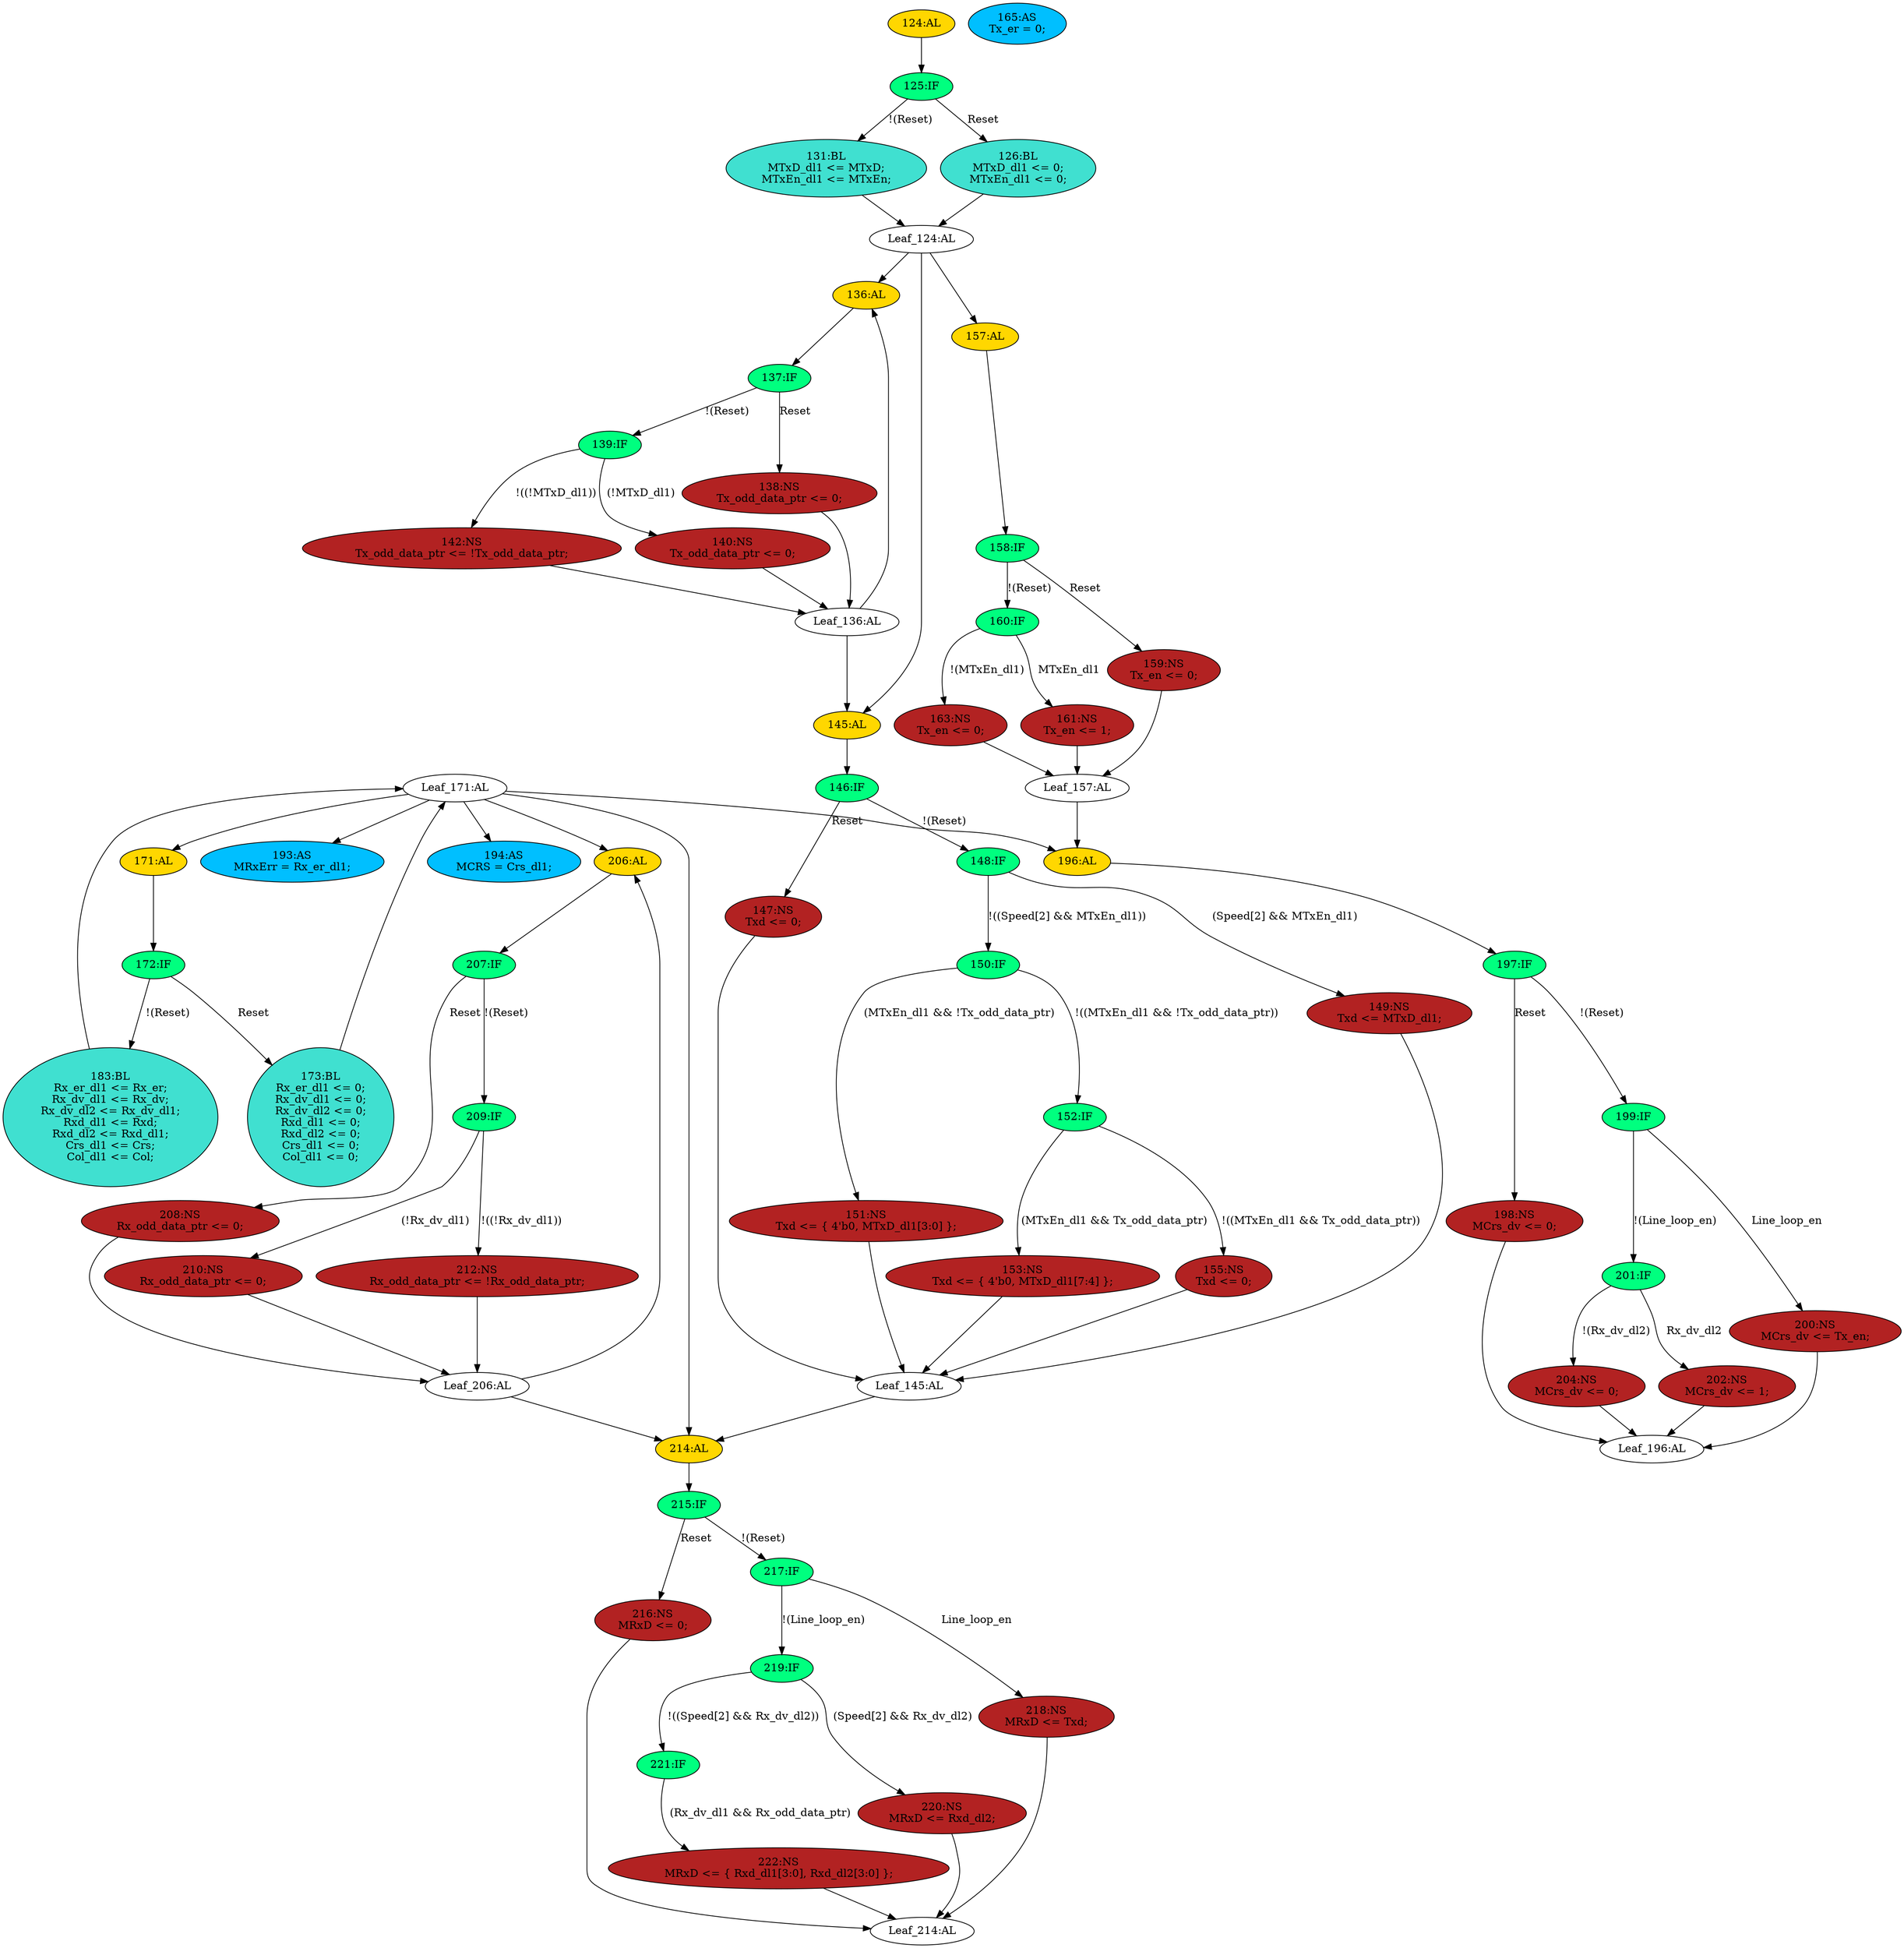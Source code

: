 strict digraph "compose( ,  )" {
	node [label="\N"];
	"131:BL"	 [ast="<pyverilog.vparser.ast.Block object at 0x7f8874e6c610>",
		fillcolor=turquoise,
		label="131:BL
MTxD_dl1 <= MTxD;
MTxEn_dl1 <= MTxEn;",
		statements="[<pyverilog.vparser.ast.NonblockingSubstitution object at 0x7f8874e6c650>, <pyverilog.vparser.ast.NonblockingSubstitution object \
at 0x7f8874e6c790>]",
		style=filled,
		typ=Block];
	"Leaf_124:AL"	 [def_var="['MTxEn_dl1', 'MTxD_dl1']",
		label="Leaf_124:AL"];
	"131:BL" -> "Leaf_124:AL"	 [cond="[]",
		lineno=None];
	"165:AS"	 [ast="<pyverilog.vparser.ast.Assign object at 0x7f88752784d0>",
		def_var="['Tx_er']",
		fillcolor=deepskyblue,
		label="165:AS
Tx_er = 0;",
		statements="[]",
		style=filled,
		typ=Assign,
		use_var="[]"];
	"216:NS"	 [ast="<pyverilog.vparser.ast.NonblockingSubstitution object at 0x7f8875281090>",
		fillcolor=firebrick,
		label="216:NS
MRxD <= 0;",
		statements="[<pyverilog.vparser.ast.NonblockingSubstitution object at 0x7f8875281090>]",
		style=filled,
		typ=NonblockingSubstitution];
	"Leaf_214:AL"	 [def_var="['MRxD']",
		label="Leaf_214:AL"];
	"216:NS" -> "Leaf_214:AL"	 [cond="[]",
		lineno=None];
	"Leaf_171:AL"	 [def_var="['Rxd_dl1', 'Rxd_dl2', 'Col_dl1', 'Rx_er_dl1', 'Crs_dl1', 'Rx_dv_dl2', 'Rx_dv_dl1']",
		label="Leaf_171:AL"];
	"193:AS"	 [ast="<pyverilog.vparser.ast.Assign object at 0x7f887527db50>",
		def_var="['MRxErr']",
		fillcolor=deepskyblue,
		label="193:AS
MRxErr = Rx_er_dl1;",
		statements="[]",
		style=filled,
		typ=Assign,
		use_var="['Rx_er_dl1']"];
	"Leaf_171:AL" -> "193:AS";
	"214:AL"	 [ast="<pyverilog.vparser.ast.Always object at 0x7f8874e46f10>",
		clk_sens=False,
		fillcolor=gold,
		label="214:AL",
		sens="['MAC_rx_clk', 'Reset']",
		statements="[]",
		style=filled,
		typ=Always,
		use_var="['Reset', 'Rxd_dl1', 'Rxd_dl2', 'Txd', 'Line_loop_en', 'Rx_odd_data_ptr', 'Speed', 'Rx_dv_dl2', 'Rx_dv_dl1']"];
	"Leaf_171:AL" -> "214:AL";
	"196:AL"	 [ast="<pyverilog.vparser.ast.Always object at 0x7f887527ded0>",
		clk_sens=False,
		fillcolor=gold,
		label="196:AL",
		sens="['MAC_rx_clk', 'Reset']",
		statements="[]",
		style=filled,
		typ=Always,
		use_var="['Reset', 'Line_loop_en', 'Rx_dv_dl2', 'Tx_en']"];
	"Leaf_171:AL" -> "196:AL";
	"194:AS"	 [ast="<pyverilog.vparser.ast.Assign object at 0x7f887527dc90>",
		def_var="['MCRS']",
		fillcolor=deepskyblue,
		label="194:AS
MCRS = Crs_dl1;",
		statements="[]",
		style=filled,
		typ=Assign,
		use_var="['Crs_dl1']"];
	"Leaf_171:AL" -> "194:AS";
	"171:AL"	 [ast="<pyverilog.vparser.ast.Always object at 0x7f8875278810>",
		clk_sens=False,
		fillcolor=gold,
		label="171:AL",
		sens="['MAC_rx_clk', 'Reset']",
		statements="[]",
		style=filled,
		typ=Always,
		use_var="['Reset', 'Crs', 'Rx_dv', 'Rxd_dl1', 'Rxd', 'Rx_er', 'Col', 'Rx_dv_dl1']"];
	"Leaf_171:AL" -> "171:AL";
	"206:AL"	 [ast="<pyverilog.vparser.ast.Always object at 0x7f8874e466d0>",
		clk_sens=False,
		fillcolor=gold,
		label="206:AL",
		sens="['MAC_rx_clk', 'Reset']",
		statements="[]",
		style=filled,
		typ=Always,
		use_var="['Reset', 'Rx_dv_dl1', 'Rx_odd_data_ptr']"];
	"Leaf_171:AL" -> "206:AL";
	"Leaf_136:AL"	 [def_var="['Tx_odd_data_ptr']",
		label="Leaf_136:AL"];
	"136:AL"	 [ast="<pyverilog.vparser.ast.Always object at 0x7f8874e6c950>",
		clk_sens=True,
		fillcolor=gold,
		label="136:AL",
		sens="['MAC_tx_clk', 'Reset']",
		statements="[]",
		style=filled,
		typ=Always,
		use_var="['Reset', 'Tx_odd_data_ptr', 'MTxD_dl1']"];
	"Leaf_136:AL" -> "136:AL";
	"145:AL"	 [ast="<pyverilog.vparser.ast.Always object at 0x7f8874ea4150>",
		clk_sens=True,
		fillcolor=gold,
		label="145:AL",
		sens="['MAC_tx_clk', 'Reset']",
		statements="[]",
		style=filled,
		typ=Always,
		use_var="['Reset', 'MTxEn_dl1', 'MTxD_dl1', 'Speed', 'Tx_odd_data_ptr']"];
	"Leaf_136:AL" -> "145:AL";
	"125:IF"	 [ast="<pyverilog.vparser.ast.IfStatement object at 0x7f8874e6c450>",
		fillcolor=springgreen,
		label="125:IF",
		statements="[]",
		style=filled,
		typ=IfStatement];
	"125:IF" -> "131:BL"	 [cond="['Reset']",
		label="!(Reset)",
		lineno=125];
	"126:BL"	 [ast="<pyverilog.vparser.ast.Block object at 0x7f8874e6c310>",
		fillcolor=turquoise,
		label="126:BL
MTxD_dl1 <= 0;
MTxEn_dl1 <= 0;",
		statements="[<pyverilog.vparser.ast.NonblockingSubstitution object at 0x7f8874e6c350>, <pyverilog.vparser.ast.NonblockingSubstitution object \
at 0x7f8874e6c490>]",
		style=filled,
		typ=Block];
	"125:IF" -> "126:BL"	 [cond="['Reset']",
		label=Reset,
		lineno=125];
	"140:NS"	 [ast="<pyverilog.vparser.ast.NonblockingSubstitution object at 0x7f8874e6cdd0>",
		fillcolor=firebrick,
		label="140:NS
Tx_odd_data_ptr <= 0;",
		statements="[<pyverilog.vparser.ast.NonblockingSubstitution object at 0x7f8874e6cdd0>]",
		style=filled,
		typ=NonblockingSubstitution];
	"140:NS" -> "Leaf_136:AL"	 [cond="[]",
		lineno=None];
	"149:NS"	 [ast="<pyverilog.vparser.ast.NonblockingSubstitution object at 0x7f8874ea4610>",
		fillcolor=firebrick,
		label="149:NS
Txd <= MTxD_dl1;",
		statements="[<pyverilog.vparser.ast.NonblockingSubstitution object at 0x7f8874ea4610>]",
		style=filled,
		typ=NonblockingSubstitution];
	"Leaf_145:AL"	 [def_var="['Txd']",
		label="Leaf_145:AL"];
	"149:NS" -> "Leaf_145:AL"	 [cond="[]",
		lineno=None];
	"126:BL" -> "Leaf_124:AL"	 [cond="[]",
		lineno=None];
	"152:IF"	 [ast="<pyverilog.vparser.ast.IfStatement object at 0x7f8874ea4f50>",
		fillcolor=springgreen,
		label="152:IF",
		statements="[]",
		style=filled,
		typ=IfStatement];
	"153:NS"	 [ast="<pyverilog.vparser.ast.NonblockingSubstitution object at 0x7f8874ea4fd0>",
		fillcolor=firebrick,
		label="153:NS
Txd <= { 4'b0, MTxD_dl1[7:4] };",
		statements="[<pyverilog.vparser.ast.NonblockingSubstitution object at 0x7f8874ea4fd0>]",
		style=filled,
		typ=NonblockingSubstitution];
	"152:IF" -> "153:NS"	 [cond="['MTxEn_dl1', 'Tx_odd_data_ptr']",
		label="(MTxEn_dl1 && Tx_odd_data_ptr)",
		lineno=152];
	"155:NS"	 [ast="<pyverilog.vparser.ast.NonblockingSubstitution object at 0x7f8875278110>",
		fillcolor=firebrick,
		label="155:NS
Txd <= 0;",
		statements="[<pyverilog.vparser.ast.NonblockingSubstitution object at 0x7f8875278110>]",
		style=filled,
		typ=NonblockingSubstitution];
	"152:IF" -> "155:NS"	 [cond="['MTxEn_dl1', 'Tx_odd_data_ptr']",
		label="!((MTxEn_dl1 && Tx_odd_data_ptr))",
		lineno=152];
	"204:NS"	 [ast="<pyverilog.vparser.ast.NonblockingSubstitution object at 0x7f8874e46710>",
		fillcolor=firebrick,
		label="204:NS
MCrs_dv <= 0;",
		statements="[<pyverilog.vparser.ast.NonblockingSubstitution object at 0x7f8874e46710>]",
		style=filled,
		typ=NonblockingSubstitution];
	"Leaf_196:AL"	 [def_var="['MCrs_dv']",
		label="Leaf_196:AL"];
	"204:NS" -> "Leaf_196:AL"	 [cond="[]",
		lineno=None];
	"219:IF"	 [ast="<pyverilog.vparser.ast.IfStatement object at 0x7f8875281690>",
		fillcolor=springgreen,
		label="219:IF",
		statements="[]",
		style=filled,
		typ=IfStatement];
	"220:NS"	 [ast="<pyverilog.vparser.ast.NonblockingSubstitution object at 0x7f88752816d0>",
		fillcolor=firebrick,
		label="220:NS
MRxD <= Rxd_dl2;",
		statements="[<pyverilog.vparser.ast.NonblockingSubstitution object at 0x7f88752816d0>]",
		style=filled,
		typ=NonblockingSubstitution];
	"219:IF" -> "220:NS"	 [cond="['Speed', 'Rx_dv_dl2']",
		label="(Speed[2] && Rx_dv_dl2)",
		lineno=219];
	"221:IF"	 [ast="<pyverilog.vparser.ast.IfStatement object at 0x7f88752818d0>",
		fillcolor=springgreen,
		label="221:IF",
		statements="[]",
		style=filled,
		typ=IfStatement];
	"219:IF" -> "221:IF"	 [cond="['Speed', 'Rx_dv_dl2']",
		label="!((Speed[2] && Rx_dv_dl2))",
		lineno=219];
	"153:NS" -> "Leaf_145:AL"	 [cond="[]",
		lineno=None];
	"222:NS"	 [ast="<pyverilog.vparser.ast.NonblockingSubstitution object at 0x7f8875281c90>",
		fillcolor=firebrick,
		label="222:NS
MRxD <= { Rxd_dl1[3:0], Rxd_dl2[3:0] };",
		statements="[<pyverilog.vparser.ast.NonblockingSubstitution object at 0x7f8875281c90>]",
		style=filled,
		typ=NonblockingSubstitution];
	"222:NS" -> "Leaf_214:AL"	 [cond="[]",
		lineno=None];
	"Leaf_124:AL" -> "136:AL";
	"Leaf_124:AL" -> "145:AL";
	"157:AL"	 [ast="<pyverilog.vparser.ast.Always object at 0x7f8874ea4a10>",
		clk_sens=True,
		fillcolor=gold,
		label="157:AL",
		sens="['MAC_tx_clk', 'Reset']",
		statements="[]",
		style=filled,
		typ=Always,
		use_var="['Reset', 'MTxEn_dl1']"];
	"Leaf_124:AL" -> "157:AL";
	"Leaf_145:AL" -> "214:AL";
	"197:IF"	 [ast="<pyverilog.vparser.ast.IfStatement object at 0x7f887527dfd0>",
		fillcolor=springgreen,
		label="197:IF",
		statements="[]",
		style=filled,
		typ=IfStatement];
	"199:IF"	 [ast="<pyverilog.vparser.ast.IfStatement object at 0x7f8874e462d0>",
		fillcolor=springgreen,
		label="199:IF",
		statements="[]",
		style=filled,
		typ=IfStatement];
	"197:IF" -> "199:IF"	 [cond="['Reset']",
		label="!(Reset)",
		lineno=197];
	"198:NS"	 [ast="<pyverilog.vparser.ast.NonblockingSubstitution object at 0x7f8874e46050>",
		fillcolor=firebrick,
		label="198:NS
MCrs_dv <= 0;",
		statements="[<pyverilog.vparser.ast.NonblockingSubstitution object at 0x7f8874e46050>]",
		style=filled,
		typ=NonblockingSubstitution];
	"197:IF" -> "198:NS"	 [cond="['Reset']",
		label=Reset,
		lineno=197];
	"215:IF"	 [ast="<pyverilog.vparser.ast.IfStatement object at 0x7f8875281050>",
		fillcolor=springgreen,
		label="215:IF",
		statements="[]",
		style=filled,
		typ=IfStatement];
	"215:IF" -> "216:NS"	 [cond="['Reset']",
		label=Reset,
		lineno=215];
	"217:IF"	 [ast="<pyverilog.vparser.ast.IfStatement object at 0x7f8875281310>",
		fillcolor=springgreen,
		label="217:IF",
		statements="[]",
		style=filled,
		typ=IfStatement];
	"215:IF" -> "217:IF"	 [cond="['Reset']",
		label="!(Reset)",
		lineno=215];
	"212:NS"	 [ast="<pyverilog.vparser.ast.NonblockingSubstitution object at 0x7f8874e46e10>",
		fillcolor=firebrick,
		label="212:NS
Rx_odd_data_ptr <= !Rx_odd_data_ptr;",
		statements="[<pyverilog.vparser.ast.NonblockingSubstitution object at 0x7f8874e46e10>]",
		style=filled,
		typ=NonblockingSubstitution];
	"Leaf_206:AL"	 [def_var="['Rx_odd_data_ptr']",
		label="Leaf_206:AL"];
	"212:NS" -> "Leaf_206:AL"	 [cond="[]",
		lineno=None];
	"209:IF"	 [ast="<pyverilog.vparser.ast.IfStatement object at 0x7f8874e46c90>",
		fillcolor=springgreen,
		label="209:IF",
		statements="[]",
		style=filled,
		typ=IfStatement];
	"209:IF" -> "212:NS"	 [cond="['Rx_dv_dl1']",
		label="!((!Rx_dv_dl1))",
		lineno=209];
	"210:NS"	 [ast="<pyverilog.vparser.ast.NonblockingSubstitution object at 0x7f8874e46bd0>",
		fillcolor=firebrick,
		label="210:NS
Rx_odd_data_ptr <= 0;",
		statements="[<pyverilog.vparser.ast.NonblockingSubstitution object at 0x7f8874e46bd0>]",
		style=filled,
		typ=NonblockingSubstitution];
	"209:IF" -> "210:NS"	 [cond="['Rx_dv_dl1']",
		label="(!Rx_dv_dl1)",
		lineno=209];
	"Leaf_157:AL"	 [def_var="['Tx_en']",
		label="Leaf_157:AL"];
	"Leaf_157:AL" -> "196:AL";
	"Leaf_206:AL" -> "214:AL";
	"Leaf_206:AL" -> "206:AL";
	"137:IF"	 [ast="<pyverilog.vparser.ast.IfStatement object at 0x7f8874e6ca90>",
		fillcolor=springgreen,
		label="137:IF",
		statements="[]",
		style=filled,
		typ=IfStatement];
	"139:IF"	 [ast="<pyverilog.vparser.ast.IfStatement object at 0x7f8874e6ce90>",
		fillcolor=springgreen,
		label="139:IF",
		statements="[]",
		style=filled,
		typ=IfStatement];
	"137:IF" -> "139:IF"	 [cond="['Reset']",
		label="!(Reset)",
		lineno=137];
	"138:NS"	 [ast="<pyverilog.vparser.ast.NonblockingSubstitution object at 0x7f8874e6cad0>",
		fillcolor=firebrick,
		label="138:NS
Tx_odd_data_ptr <= 0;",
		statements="[<pyverilog.vparser.ast.NonblockingSubstitution object at 0x7f8874e6cad0>]",
		style=filled,
		typ=NonblockingSubstitution];
	"137:IF" -> "138:NS"	 [cond="['Reset']",
		label=Reset,
		lineno=137];
	"173:BL"	 [ast="<pyverilog.vparser.ast.Block object at 0x7f8875278f90>",
		fillcolor=turquoise,
		label="173:BL
Rx_er_dl1 <= 0;
Rx_dv_dl1 <= 0;
Rx_dv_dl2 <= 0;
Rxd_dl1 <= 0;
Rxd_dl2 <= 0;
Crs_dl1 <= 0;
Col_dl1 <= 0;",
		statements="[<pyverilog.vparser.ast.NonblockingSubstitution object at 0x7f8875278990>, <pyverilog.vparser.ast.NonblockingSubstitution object \
at 0x7f8875278ad0>, <pyverilog.vparser.ast.NonblockingSubstitution object at 0x7f8875278c10>, <pyverilog.vparser.ast.NonblockingSubstitution \
object at 0x7f8875278d50>, <pyverilog.vparser.ast.NonblockingSubstitution object at 0x7f8875278e90>, <pyverilog.vparser.ast.NonblockingSubstitution \
object at 0x7f8875278fd0>, <pyverilog.vparser.ast.NonblockingSubstitution object at 0x7f887527d150>]",
		style=filled,
		typ=Block];
	"173:BL" -> "Leaf_171:AL"	 [cond="[]",
		lineno=None];
	"146:IF"	 [ast="<pyverilog.vparser.ast.IfStatement object at 0x7f8874ea4250>",
		fillcolor=springgreen,
		label="146:IF",
		statements="[]",
		style=filled,
		typ=IfStatement];
	"147:NS"	 [ast="<pyverilog.vparser.ast.NonblockingSubstitution object at 0x7f8874ea4290>",
		fillcolor=firebrick,
		label="147:NS
Txd <= 0;",
		statements="[<pyverilog.vparser.ast.NonblockingSubstitution object at 0x7f8874ea4290>]",
		style=filled,
		typ=NonblockingSubstitution];
	"146:IF" -> "147:NS"	 [cond="['Reset']",
		label=Reset,
		lineno=146];
	"148:IF"	 [ast="<pyverilog.vparser.ast.IfStatement object at 0x7f8874ea45d0>",
		fillcolor=springgreen,
		label="148:IF",
		statements="[]",
		style=filled,
		typ=IfStatement];
	"146:IF" -> "148:IF"	 [cond="['Reset']",
		label="!(Reset)",
		lineno=146];
	"136:AL" -> "137:IF"	 [cond="[]",
		lineno=None];
	"208:NS"	 [ast="<pyverilog.vparser.ast.NonblockingSubstitution object at 0x7f8874e468d0>",
		fillcolor=firebrick,
		label="208:NS
Rx_odd_data_ptr <= 0;",
		statements="[<pyverilog.vparser.ast.NonblockingSubstitution object at 0x7f8874e468d0>]",
		style=filled,
		typ=NonblockingSubstitution];
	"208:NS" -> "Leaf_206:AL"	 [cond="[]",
		lineno=None];
	"214:AL" -> "215:IF"	 [cond="[]",
		lineno=None];
	"150:IF"	 [ast="<pyverilog.vparser.ast.IfStatement object at 0x7f8874ea4ad0>",
		fillcolor=springgreen,
		label="150:IF",
		statements="[]",
		style=filled,
		typ=IfStatement];
	"150:IF" -> "152:IF"	 [cond="['MTxEn_dl1', 'Tx_odd_data_ptr']",
		label="!((MTxEn_dl1 && !Tx_odd_data_ptr))",
		lineno=150];
	"151:NS"	 [ast="<pyverilog.vparser.ast.NonblockingSubstitution object at 0x7f8874ea4b50>",
		fillcolor=firebrick,
		label="151:NS
Txd <= { 4'b0, MTxD_dl1[3:0] };",
		statements="[<pyverilog.vparser.ast.NonblockingSubstitution object at 0x7f8874ea4b50>]",
		style=filled,
		typ=NonblockingSubstitution];
	"150:IF" -> "151:NS"	 [cond="['MTxEn_dl1', 'Tx_odd_data_ptr']",
		label="(MTxEn_dl1 && !Tx_odd_data_ptr)",
		lineno=150];
	"196:AL" -> "197:IF"	 [cond="[]",
		lineno=None];
	"207:IF"	 [ast="<pyverilog.vparser.ast.IfStatement object at 0x7f8874e46890>",
		fillcolor=springgreen,
		label="207:IF",
		statements="[]",
		style=filled,
		typ=IfStatement];
	"207:IF" -> "209:IF"	 [cond="['Reset']",
		label="!(Reset)",
		lineno=207];
	"207:IF" -> "208:NS"	 [cond="['Reset']",
		label=Reset,
		lineno=207];
	"145:AL" -> "146:IF"	 [cond="[]",
		lineno=None];
	"201:IF"	 [ast="<pyverilog.vparser.ast.IfStatement object at 0x7f8874e46550>",
		fillcolor=springgreen,
		label="201:IF",
		statements="[]",
		style=filled,
		typ=IfStatement];
	"199:IF" -> "201:IF"	 [cond="['Line_loop_en']",
		label="!(Line_loop_en)",
		lineno=199];
	"200:NS"	 [ast="<pyverilog.vparser.ast.NonblockingSubstitution object at 0x7f8874e46310>",
		fillcolor=firebrick,
		label="200:NS
MCrs_dv <= Tx_en;",
		statements="[<pyverilog.vparser.ast.NonblockingSubstitution object at 0x7f8874e46310>]",
		style=filled,
		typ=NonblockingSubstitution];
	"199:IF" -> "200:NS"	 [cond="['Line_loop_en']",
		label=Line_loop_en,
		lineno=199];
	"139:IF" -> "140:NS"	 [cond="['MTxD_dl1']",
		label="(!MTxD_dl1)",
		lineno=139];
	"142:NS"	 [ast="<pyverilog.vparser.ast.NonblockingSubstitution object at 0x7f8874ea4050>",
		fillcolor=firebrick,
		label="142:NS
Tx_odd_data_ptr <= !Tx_odd_data_ptr;",
		statements="[<pyverilog.vparser.ast.NonblockingSubstitution object at 0x7f8874ea4050>]",
		style=filled,
		typ=NonblockingSubstitution];
	"139:IF" -> "142:NS"	 [cond="['MTxD_dl1']",
		label="!((!MTxD_dl1))",
		lineno=139];
	"151:NS" -> "Leaf_145:AL"	 [cond="[]",
		lineno=None];
	"163:NS"	 [ast="<pyverilog.vparser.ast.NonblockingSubstitution object at 0x7f88752785d0>",
		fillcolor=firebrick,
		label="163:NS
Tx_en <= 0;",
		statements="[<pyverilog.vparser.ast.NonblockingSubstitution object at 0x7f88752785d0>]",
		style=filled,
		typ=NonblockingSubstitution];
	"163:NS" -> "Leaf_157:AL"	 [cond="[]",
		lineno=None];
	"183:BL"	 [ast="<pyverilog.vparser.ast.Block object at 0x7f887527d910>",
		fillcolor=turquoise,
		label="183:BL
Rx_er_dl1 <= Rx_er;
Rx_dv_dl1 <= Rx_dv;
Rx_dv_dl2 <= Rx_dv_dl1;
Rxd_dl1 <= Rxd;
Rxd_dl2 <= Rxd_dl1;
Crs_dl1 <= Crs;
Col_dl1 <= \
Col;",
		statements="[<pyverilog.vparser.ast.NonblockingSubstitution object at 0x7f887527d310>, <pyverilog.vparser.ast.NonblockingSubstitution object \
at 0x7f887527d450>, <pyverilog.vparser.ast.NonblockingSubstitution object at 0x7f887527d590>, <pyverilog.vparser.ast.NonblockingSubstitution \
object at 0x7f887527d6d0>, <pyverilog.vparser.ast.NonblockingSubstitution object at 0x7f887527d810>, <pyverilog.vparser.ast.NonblockingSubstitution \
object at 0x7f887527d950>, <pyverilog.vparser.ast.NonblockingSubstitution object at 0x7f887527da90>]",
		style=filled,
		typ=Block];
	"183:BL" -> "Leaf_171:AL"	 [cond="[]",
		lineno=None];
	"220:NS" -> "Leaf_214:AL"	 [cond="[]",
		lineno=None];
	"142:NS" -> "Leaf_136:AL"	 [cond="[]",
		lineno=None];
	"138:NS" -> "Leaf_136:AL"	 [cond="[]",
		lineno=None];
	"201:IF" -> "204:NS"	 [cond="['Rx_dv_dl2']",
		label="!(Rx_dv_dl2)",
		lineno=201];
	"202:NS"	 [ast="<pyverilog.vparser.ast.NonblockingSubstitution object at 0x7f8874e46590>",
		fillcolor=firebrick,
		label="202:NS
MCrs_dv <= 1;",
		statements="[<pyverilog.vparser.ast.NonblockingSubstitution object at 0x7f8874e46590>]",
		style=filled,
		typ=NonblockingSubstitution];
	"201:IF" -> "202:NS"	 [cond="['Rx_dv_dl2']",
		label=Rx_dv_dl2,
		lineno=201];
	"221:IF" -> "222:NS"	 [cond="['Rx_dv_dl1', 'Rx_odd_data_ptr']",
		label="(Rx_dv_dl1 && Rx_odd_data_ptr)",
		lineno=221];
	"202:NS" -> "Leaf_196:AL"	 [cond="[]",
		lineno=None];
	"147:NS" -> "Leaf_145:AL"	 [cond="[]",
		lineno=None];
	"172:IF"	 [ast="<pyverilog.vparser.ast.IfStatement object at 0x7f887527d110>",
		fillcolor=springgreen,
		label="172:IF",
		statements="[]",
		style=filled,
		typ=IfStatement];
	"172:IF" -> "173:BL"	 [cond="['Reset']",
		label=Reset,
		lineno=172];
	"172:IF" -> "183:BL"	 [cond="['Reset']",
		label="!(Reset)",
		lineno=172];
	"124:AL"	 [ast="<pyverilog.vparser.ast.Always object at 0x7f8874e6c1d0>",
		clk_sens=True,
		fillcolor=gold,
		label="124:AL",
		sens="['MAC_tx_clk', 'Reset']",
		statements="[]",
		style=filled,
		typ=Always,
		use_var="['Reset', 'MTxEn', 'MTxD']"];
	"124:AL" -> "125:IF"	 [cond="[]",
		lineno=None];
	"159:NS"	 [ast="<pyverilog.vparser.ast.NonblockingSubstitution object at 0x7f88752781d0>",
		fillcolor=firebrick,
		label="159:NS
Tx_en <= 0;",
		statements="[<pyverilog.vparser.ast.NonblockingSubstitution object at 0x7f88752781d0>]",
		style=filled,
		typ=NonblockingSubstitution];
	"159:NS" -> "Leaf_157:AL"	 [cond="[]",
		lineno=None];
	"198:NS" -> "Leaf_196:AL"	 [cond="[]",
		lineno=None];
	"158:IF"	 [ast="<pyverilog.vparser.ast.IfStatement object at 0x7f8875278150>",
		fillcolor=springgreen,
		label="158:IF",
		statements="[]",
		style=filled,
		typ=IfStatement];
	"157:AL" -> "158:IF"	 [cond="[]",
		lineno=None];
	"171:AL" -> "172:IF"	 [cond="[]",
		lineno=None];
	"148:IF" -> "149:NS"	 [cond="['Speed', 'MTxEn_dl1']",
		label="(Speed[2] && MTxEn_dl1)",
		lineno=148];
	"148:IF" -> "150:IF"	 [cond="['Speed', 'MTxEn_dl1']",
		label="!((Speed[2] && MTxEn_dl1))",
		lineno=148];
	"155:NS" -> "Leaf_145:AL"	 [cond="[]",
		lineno=None];
	"218:NS"	 [ast="<pyverilog.vparser.ast.NonblockingSubstitution object at 0x7f8875281350>",
		fillcolor=firebrick,
		label="218:NS
MRxD <= Txd;",
		statements="[<pyverilog.vparser.ast.NonblockingSubstitution object at 0x7f8875281350>]",
		style=filled,
		typ=NonblockingSubstitution];
	"218:NS" -> "Leaf_214:AL"	 [cond="[]",
		lineno=None];
	"161:NS"	 [ast="<pyverilog.vparser.ast.NonblockingSubstitution object at 0x7f8875278450>",
		fillcolor=firebrick,
		label="161:NS
Tx_en <= 1;",
		statements="[<pyverilog.vparser.ast.NonblockingSubstitution object at 0x7f8875278450>]",
		style=filled,
		typ=NonblockingSubstitution];
	"161:NS" -> "Leaf_157:AL"	 [cond="[]",
		lineno=None];
	"206:AL" -> "207:IF"	 [cond="[]",
		lineno=None];
	"210:NS" -> "Leaf_206:AL"	 [cond="[]",
		lineno=None];
	"158:IF" -> "159:NS"	 [cond="['Reset']",
		label=Reset,
		lineno=158];
	"160:IF"	 [ast="<pyverilog.vparser.ast.IfStatement object at 0x7f8875278410>",
		fillcolor=springgreen,
		label="160:IF",
		statements="[]",
		style=filled,
		typ=IfStatement];
	"158:IF" -> "160:IF"	 [cond="['Reset']",
		label="!(Reset)",
		lineno=158];
	"160:IF" -> "163:NS"	 [cond="['MTxEn_dl1']",
		label="!(MTxEn_dl1)",
		lineno=160];
	"160:IF" -> "161:NS"	 [cond="['MTxEn_dl1']",
		label=MTxEn_dl1,
		lineno=160];
	"217:IF" -> "219:IF"	 [cond="['Line_loop_en']",
		label="!(Line_loop_en)",
		lineno=217];
	"217:IF" -> "218:NS"	 [cond="['Line_loop_en']",
		label=Line_loop_en,
		lineno=217];
	"200:NS" -> "Leaf_196:AL"	 [cond="[]",
		lineno=None];
}
